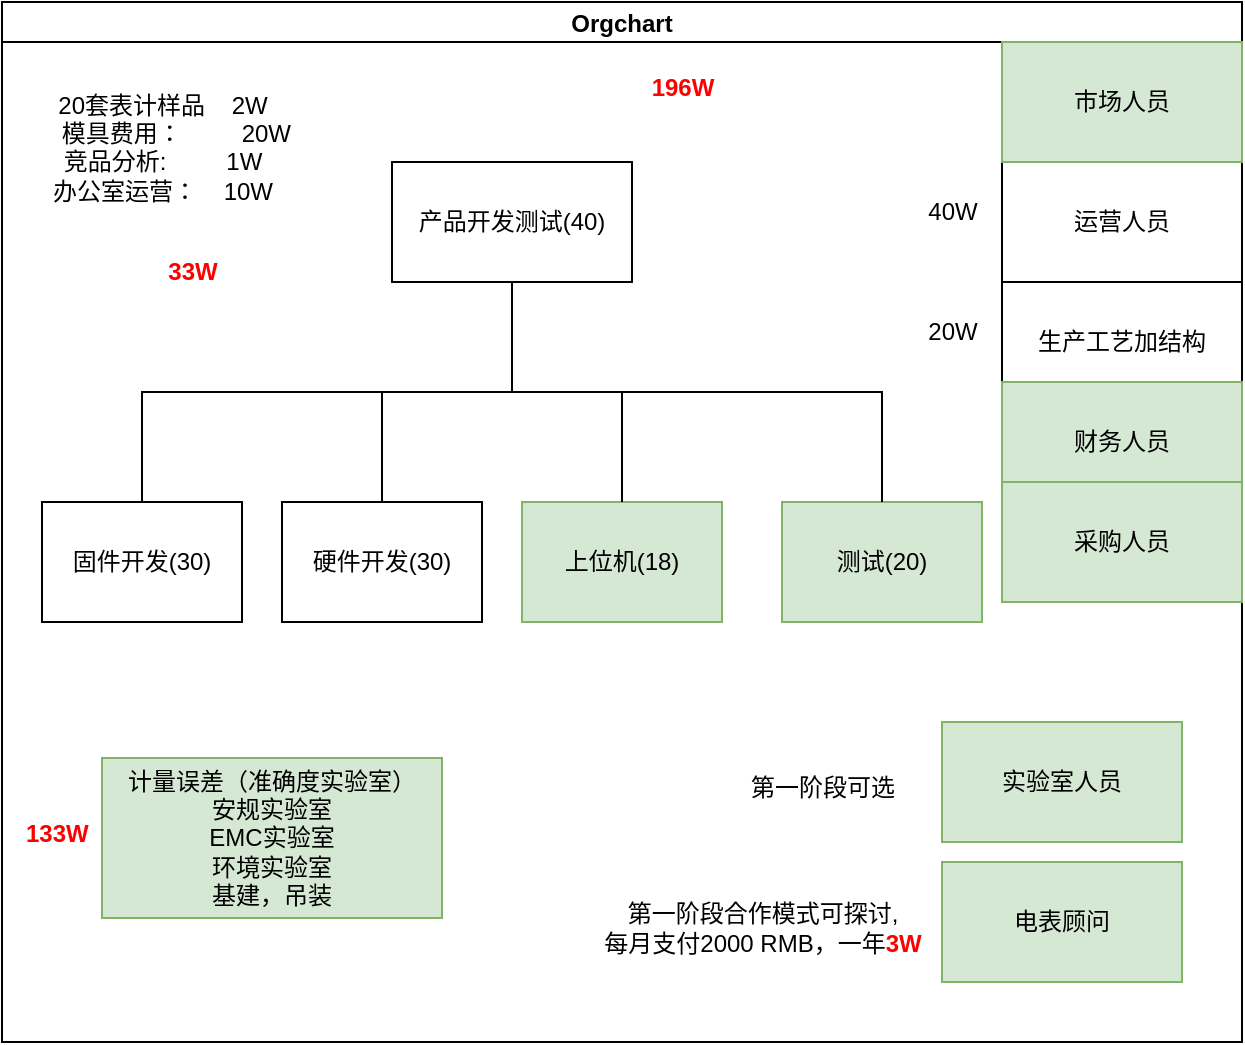 <mxfile version="27.1.4">
  <diagram name="第 1 页" id="atoLTKYN6ja91Ou9wwb8">
    <mxGraphModel dx="1042" dy="535" grid="1" gridSize="10" guides="1" tooltips="1" connect="1" arrows="1" fold="1" page="1" pageScale="1" pageWidth="827" pageHeight="1169" math="0" shadow="0">
      <root>
        <mxCell id="0" />
        <mxCell id="1" parent="0" />
        <mxCell id="ze23tj0L3lsAWGdD1u4b-1" value="Orgchart" style="swimlane;startSize=20;horizontal=1;containerType=tree;newEdgeStyle={&quot;edgeStyle&quot;:&quot;elbowEdgeStyle&quot;,&quot;startArrow&quot;:&quot;none&quot;,&quot;endArrow&quot;:&quot;none&quot;};" parent="1" vertex="1">
          <mxGeometry x="90" y="40" width="620" height="520" as="geometry" />
        </mxCell>
        <mxCell id="zBCr5KkDJ-O4WMeaJdgD-40" value="" style="group;" parent="ze23tj0L3lsAWGdD1u4b-1" vertex="1" connectable="0">
          <mxGeometry x="10" y="378" width="210" height="80" as="geometry" />
        </mxCell>
        <mxCell id="zBCr5KkDJ-O4WMeaJdgD-27" value="&lt;div&gt;&lt;b&gt;&lt;font style=&quot;color: rgb(255, 0, 0);&quot;&gt;&lt;br&gt;&lt;/font&gt;&lt;/b&gt;&lt;/div&gt;&lt;div&gt;&lt;b&gt;&lt;font style=&quot;color: rgb(255, 0, 0);&quot;&gt;133W&lt;/font&gt;&lt;/b&gt;&lt;/div&gt;" style="text;html=1;align=left;verticalAlign=middle;resizable=0;points=[];autosize=1;strokeColor=none;fillColor=none;" parent="zBCr5KkDJ-O4WMeaJdgD-40" vertex="1">
          <mxGeometry y="10" width="50" height="40" as="geometry" />
        </mxCell>
        <mxCell id="zBCr5KkDJ-O4WMeaJdgD-39" value="&lt;div&gt;&lt;br&gt;&lt;/div&gt;&lt;div&gt;&lt;span style=&quot;background-color: transparent; color: light-dark(rgb(0, 0, 0), rgb(255, 255, 255));&quot;&gt;计量误差（准确度实验室）&lt;/span&gt;&lt;/div&gt;&lt;div&gt;安规实验室&lt;/div&gt;&lt;div&gt;EMC实验室&lt;/div&gt;&lt;div&gt;环境实验室&lt;/div&gt;&lt;div&gt;基建，吊装&lt;/div&gt;&lt;div&gt;&lt;br style=&quot;text-align: left; text-wrap-mode: nowrap;&quot;&gt;&lt;/div&gt;" style="whiteSpace=wrap;html=1;fillColor=#d5e8d4;strokeColor=#82b366;" parent="zBCr5KkDJ-O4WMeaJdgD-40" vertex="1">
          <mxGeometry x="40" width="170" height="80" as="geometry" />
        </mxCell>
        <mxCell id="zBCr5KkDJ-O4WMeaJdgD-41" value="" style="group" parent="ze23tj0L3lsAWGdD1u4b-1" vertex="1" connectable="0">
          <mxGeometry x="320" y="360" width="270" height="130" as="geometry" />
        </mxCell>
        <mxCell id="zBCr5KkDJ-O4WMeaJdgD-35" value="" style="group" parent="zBCr5KkDJ-O4WMeaJdgD-41" vertex="1" connectable="0">
          <mxGeometry x="150" width="120" height="130" as="geometry" />
        </mxCell>
        <mxCell id="zBCr5KkDJ-O4WMeaJdgD-31" value="实验室人员" style="whiteSpace=wrap;html=1;fillColor=#d5e8d4;strokeColor=#82b366;" parent="zBCr5KkDJ-O4WMeaJdgD-35" vertex="1">
          <mxGeometry width="120" height="60" as="geometry" />
        </mxCell>
        <mxCell id="zBCr5KkDJ-O4WMeaJdgD-34" value="电表顾问" style="whiteSpace=wrap;html=1;fillColor=#d5e8d4;strokeColor=#82b366;" parent="zBCr5KkDJ-O4WMeaJdgD-35" vertex="1">
          <mxGeometry y="70" width="120" height="60" as="geometry" />
        </mxCell>
        <mxCell id="zBCr5KkDJ-O4WMeaJdgD-36" value="第一阶段可选" style="text;html=1;align=center;verticalAlign=middle;resizable=0;points=[];autosize=1;strokeColor=none;fillColor=none;" parent="zBCr5KkDJ-O4WMeaJdgD-41" vertex="1">
          <mxGeometry x="40" y="18" width="100" height="30" as="geometry" />
        </mxCell>
        <mxCell id="zBCr5KkDJ-O4WMeaJdgD-37" value="第一阶段合作模式可探讨,&lt;div&gt;每月支付2000 RMB，一年&lt;font style=&quot;color: rgb(255, 0, 0);&quot;&gt;&lt;b&gt;3W&lt;/b&gt;&lt;/font&gt;&lt;/div&gt;" style="text;html=1;align=center;verticalAlign=middle;resizable=0;points=[];autosize=1;strokeColor=none;fillColor=none;" parent="zBCr5KkDJ-O4WMeaJdgD-41" vertex="1">
          <mxGeometry x="-30" y="83" width="180" height="40" as="geometry" />
        </mxCell>
        <mxCell id="zBCr5KkDJ-O4WMeaJdgD-42" value="" style="group" parent="ze23tj0L3lsAWGdD1u4b-1" vertex="1" connectable="0">
          <mxGeometry x="20" y="80" width="550" height="230" as="geometry" />
        </mxCell>
        <mxCell id="ze23tj0L3lsAWGdD1u4b-2" value="" style="edgeStyle=elbowEdgeStyle;elbow=vertical;sourcePerimeterSpacing=0;targetPerimeterSpacing=0;startArrow=none;endArrow=none;rounded=0;curved=0;" parent="zBCr5KkDJ-O4WMeaJdgD-42" source="ze23tj0L3lsAWGdD1u4b-4" target="ze23tj0L3lsAWGdD1u4b-5" edge="1">
          <mxGeometry relative="1" as="geometry" />
        </mxCell>
        <mxCell id="ze23tj0L3lsAWGdD1u4b-3" value="" style="edgeStyle=elbowEdgeStyle;elbow=vertical;sourcePerimeterSpacing=0;targetPerimeterSpacing=0;startArrow=none;endArrow=none;rounded=0;curved=0;" parent="zBCr5KkDJ-O4WMeaJdgD-42" source="ze23tj0L3lsAWGdD1u4b-4" target="ze23tj0L3lsAWGdD1u4b-6" edge="1">
          <mxGeometry relative="1" as="geometry" />
        </mxCell>
        <UserObject label="产品开发测试(40)" treeRoot="1" id="ze23tj0L3lsAWGdD1u4b-4">
          <mxCell style="whiteSpace=wrap;html=1;align=center;treeFolding=1;treeMoving=1;newEdgeStyle={&quot;edgeStyle&quot;:&quot;elbowEdgeStyle&quot;,&quot;startArrow&quot;:&quot;none&quot;,&quot;endArrow&quot;:&quot;none&quot;};" parent="zBCr5KkDJ-O4WMeaJdgD-42" vertex="1">
            <mxGeometry x="175" width="120" height="60" as="geometry" />
          </mxCell>
        </UserObject>
        <mxCell id="ze23tj0L3lsAWGdD1u4b-5" value="固件开发(30)" style="whiteSpace=wrap;html=1;align=center;verticalAlign=middle;treeFolding=1;treeMoving=1;newEdgeStyle={&quot;edgeStyle&quot;:&quot;elbowEdgeStyle&quot;,&quot;startArrow&quot;:&quot;none&quot;,&quot;endArrow&quot;:&quot;none&quot;};" parent="zBCr5KkDJ-O4WMeaJdgD-42" vertex="1" collapsed="1">
          <mxGeometry y="170" width="100" height="60" as="geometry" />
        </mxCell>
        <mxCell id="ze23tj0L3lsAWGdD1u4b-6" value="硬件开发(30)" style="whiteSpace=wrap;html=1;align=center;verticalAlign=middle;treeFolding=1;treeMoving=1;newEdgeStyle={&quot;edgeStyle&quot;:&quot;elbowEdgeStyle&quot;,&quot;startArrow&quot;:&quot;none&quot;,&quot;endArrow&quot;:&quot;none&quot;};" parent="zBCr5KkDJ-O4WMeaJdgD-42" vertex="1">
          <mxGeometry x="120" y="170" width="100" height="60" as="geometry" />
        </mxCell>
        <mxCell id="ze23tj0L3lsAWGdD1u4b-10" value="上位机(18)" style="whiteSpace=wrap;html=1;align=center;verticalAlign=middle;treeFolding=1;treeMoving=1;newEdgeStyle={&quot;edgeStyle&quot;:&quot;elbowEdgeStyle&quot;,&quot;startArrow&quot;:&quot;none&quot;,&quot;endArrow&quot;:&quot;none&quot;};fillColor=#d5e8d4;strokeColor=#82b366;" parent="zBCr5KkDJ-O4WMeaJdgD-42" vertex="1">
          <mxGeometry x="240" y="170" width="100" height="60" as="geometry" />
        </mxCell>
        <mxCell id="ze23tj0L3lsAWGdD1u4b-11" value="" style="edgeStyle=elbowEdgeStyle;elbow=vertical;sourcePerimeterSpacing=0;targetPerimeterSpacing=0;startArrow=none;endArrow=none;rounded=0;curved=0;" parent="zBCr5KkDJ-O4WMeaJdgD-42" source="ze23tj0L3lsAWGdD1u4b-4" target="ze23tj0L3lsAWGdD1u4b-10" edge="1">
          <mxGeometry relative="1" as="geometry">
            <mxPoint x="214" y="60" as="sourcePoint" />
            <mxPoint x="170" y="170" as="targetPoint" />
          </mxGeometry>
        </mxCell>
        <mxCell id="ze23tj0L3lsAWGdD1u4b-12" value="测试(20)" style="whiteSpace=wrap;html=1;align=center;verticalAlign=middle;treeFolding=1;treeMoving=1;newEdgeStyle={&quot;edgeStyle&quot;:&quot;elbowEdgeStyle&quot;,&quot;startArrow&quot;:&quot;none&quot;,&quot;endArrow&quot;:&quot;none&quot;};fillColor=#d5e8d4;strokeColor=#82b366;" parent="zBCr5KkDJ-O4WMeaJdgD-42" vertex="1" collapsed="1">
          <mxGeometry x="370" y="170" width="100" height="60" as="geometry" />
        </mxCell>
        <mxCell id="ze23tj0L3lsAWGdD1u4b-13" value="" style="edgeStyle=elbowEdgeStyle;elbow=vertical;sourcePerimeterSpacing=0;targetPerimeterSpacing=0;startArrow=none;endArrow=none;rounded=0;curved=0;" parent="zBCr5KkDJ-O4WMeaJdgD-42" source="ze23tj0L3lsAWGdD1u4b-4" target="ze23tj0L3lsAWGdD1u4b-12" edge="1">
          <mxGeometry relative="1" as="geometry">
            <mxPoint x="214" y="60" as="sourcePoint" />
            <mxPoint x="290" y="170" as="targetPoint" />
          </mxGeometry>
        </mxCell>
        <mxCell id="zBCr5KkDJ-O4WMeaJdgD-46" value="运营人员" style="whiteSpace=wrap;html=1;" parent="zBCr5KkDJ-O4WMeaJdgD-42" vertex="1">
          <mxGeometry x="480" width="120" height="60" as="geometry" />
        </mxCell>
        <mxCell id="zBCr5KkDJ-O4WMeaJdgD-57" value="40W" style="text;html=1;align=center;verticalAlign=middle;resizable=0;points=[];autosize=1;strokeColor=none;fillColor=none;" parent="zBCr5KkDJ-O4WMeaJdgD-42" vertex="1">
          <mxGeometry x="430" y="10" width="50" height="30" as="geometry" />
        </mxCell>
        <mxCell id="zBCr5KkDJ-O4WMeaJdgD-58" value="20W" style="text;html=1;align=center;verticalAlign=middle;resizable=0;points=[];autosize=1;strokeColor=none;fillColor=none;" parent="zBCr5KkDJ-O4WMeaJdgD-42" vertex="1">
          <mxGeometry x="430" y="70" width="50" height="30" as="geometry" />
        </mxCell>
        <mxCell id="zBCr5KkDJ-O4WMeaJdgD-44" value="市场人员" style="whiteSpace=wrap;html=1;fillColor=#d5e8d4;strokeColor=#82b366;" parent="ze23tj0L3lsAWGdD1u4b-1" vertex="1">
          <mxGeometry x="500" y="20" width="120" height="60" as="geometry" />
        </mxCell>
        <mxCell id="zBCr5KkDJ-O4WMeaJdgD-47" value="生产工艺加结构" style="whiteSpace=wrap;html=1;" parent="ze23tj0L3lsAWGdD1u4b-1" vertex="1">
          <mxGeometry x="500" y="140" width="120" height="60" as="geometry" />
        </mxCell>
        <mxCell id="NVIp36pszzyaolHd8WoN-1" value="20套表计样品&amp;nbsp; &amp;nbsp; 2W&lt;div&gt;&amp;nbsp; &amp;nbsp; 模具费用：&amp;nbsp; &amp;nbsp; &amp;nbsp; &amp;nbsp; &amp;nbsp;20W&lt;/div&gt;&lt;div&gt;&lt;span style=&quot;background-color: transparent; color: light-dark(rgb(0, 0, 0), rgb(255, 255, 255));&quot;&gt;竞品分析:&amp;nbsp; &amp;nbsp; &amp;nbsp; &amp;nbsp; &amp;nbsp;1W&lt;/span&gt;&lt;/div&gt;&lt;div&gt;办公室运营：&amp;nbsp; &amp;nbsp; 10W&lt;/div&gt;&lt;div&gt;&lt;br&gt;&lt;/div&gt;" style="text;html=1;align=center;verticalAlign=middle;resizable=0;points=[];autosize=1;strokeColor=none;fillColor=none;" vertex="1" parent="ze23tj0L3lsAWGdD1u4b-1">
          <mxGeometry x="5" y="35" width="150" height="90" as="geometry" />
        </mxCell>
        <mxCell id="zBCr5KkDJ-O4WMeaJdgD-50" value="财务人员" style="whiteSpace=wrap;html=1;fillColor=#d5e8d4;strokeColor=#82b366;" parent="1" vertex="1">
          <mxGeometry x="590" y="230" width="120" height="60" as="geometry" />
        </mxCell>
        <mxCell id="zBCr5KkDJ-O4WMeaJdgD-51" value="采购人员" style="whiteSpace=wrap;html=1;fillColor=#d5e8d4;strokeColor=#82b366;" parent="1" vertex="1">
          <mxGeometry x="590" y="280" width="120" height="60" as="geometry" />
        </mxCell>
        <mxCell id="NVIp36pszzyaolHd8WoN-2" value="&lt;b&gt;&lt;font style=&quot;color: rgb(255, 0, 0);&quot;&gt;196W&lt;/font&gt;&lt;/b&gt;" style="text;html=1;align=center;verticalAlign=middle;resizable=0;points=[];autosize=1;strokeColor=none;fillColor=none;" vertex="1" parent="1">
          <mxGeometry x="405" y="68" width="50" height="30" as="geometry" />
        </mxCell>
        <mxCell id="NVIp36pszzyaolHd8WoN-9" value="&lt;b&gt;&lt;font style=&quot;color: rgb(255, 0, 0);&quot;&gt;33W&lt;/font&gt;&lt;/b&gt;" style="text;html=1;align=center;verticalAlign=middle;resizable=0;points=[];autosize=1;strokeColor=none;fillColor=none;" vertex="1" parent="1">
          <mxGeometry x="160" y="160" width="50" height="30" as="geometry" />
        </mxCell>
      </root>
    </mxGraphModel>
  </diagram>
</mxfile>
